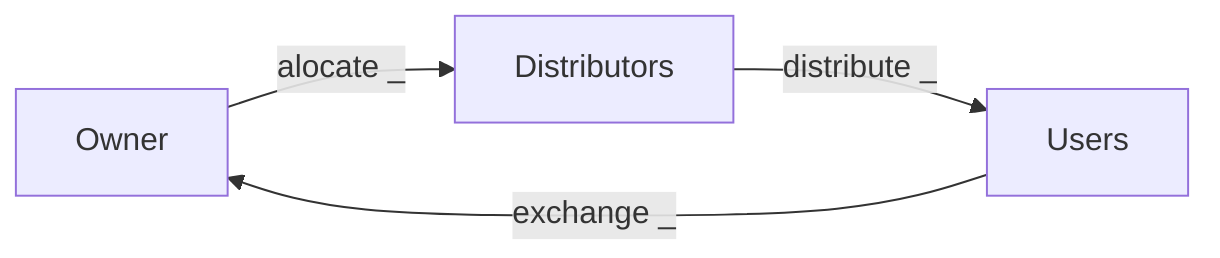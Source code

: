 graph LR
ow[Owner] -- alocate _ --> dist[Distributors]
dist -- distribute _ --> u[Users]
u -- exchange _ --> ow